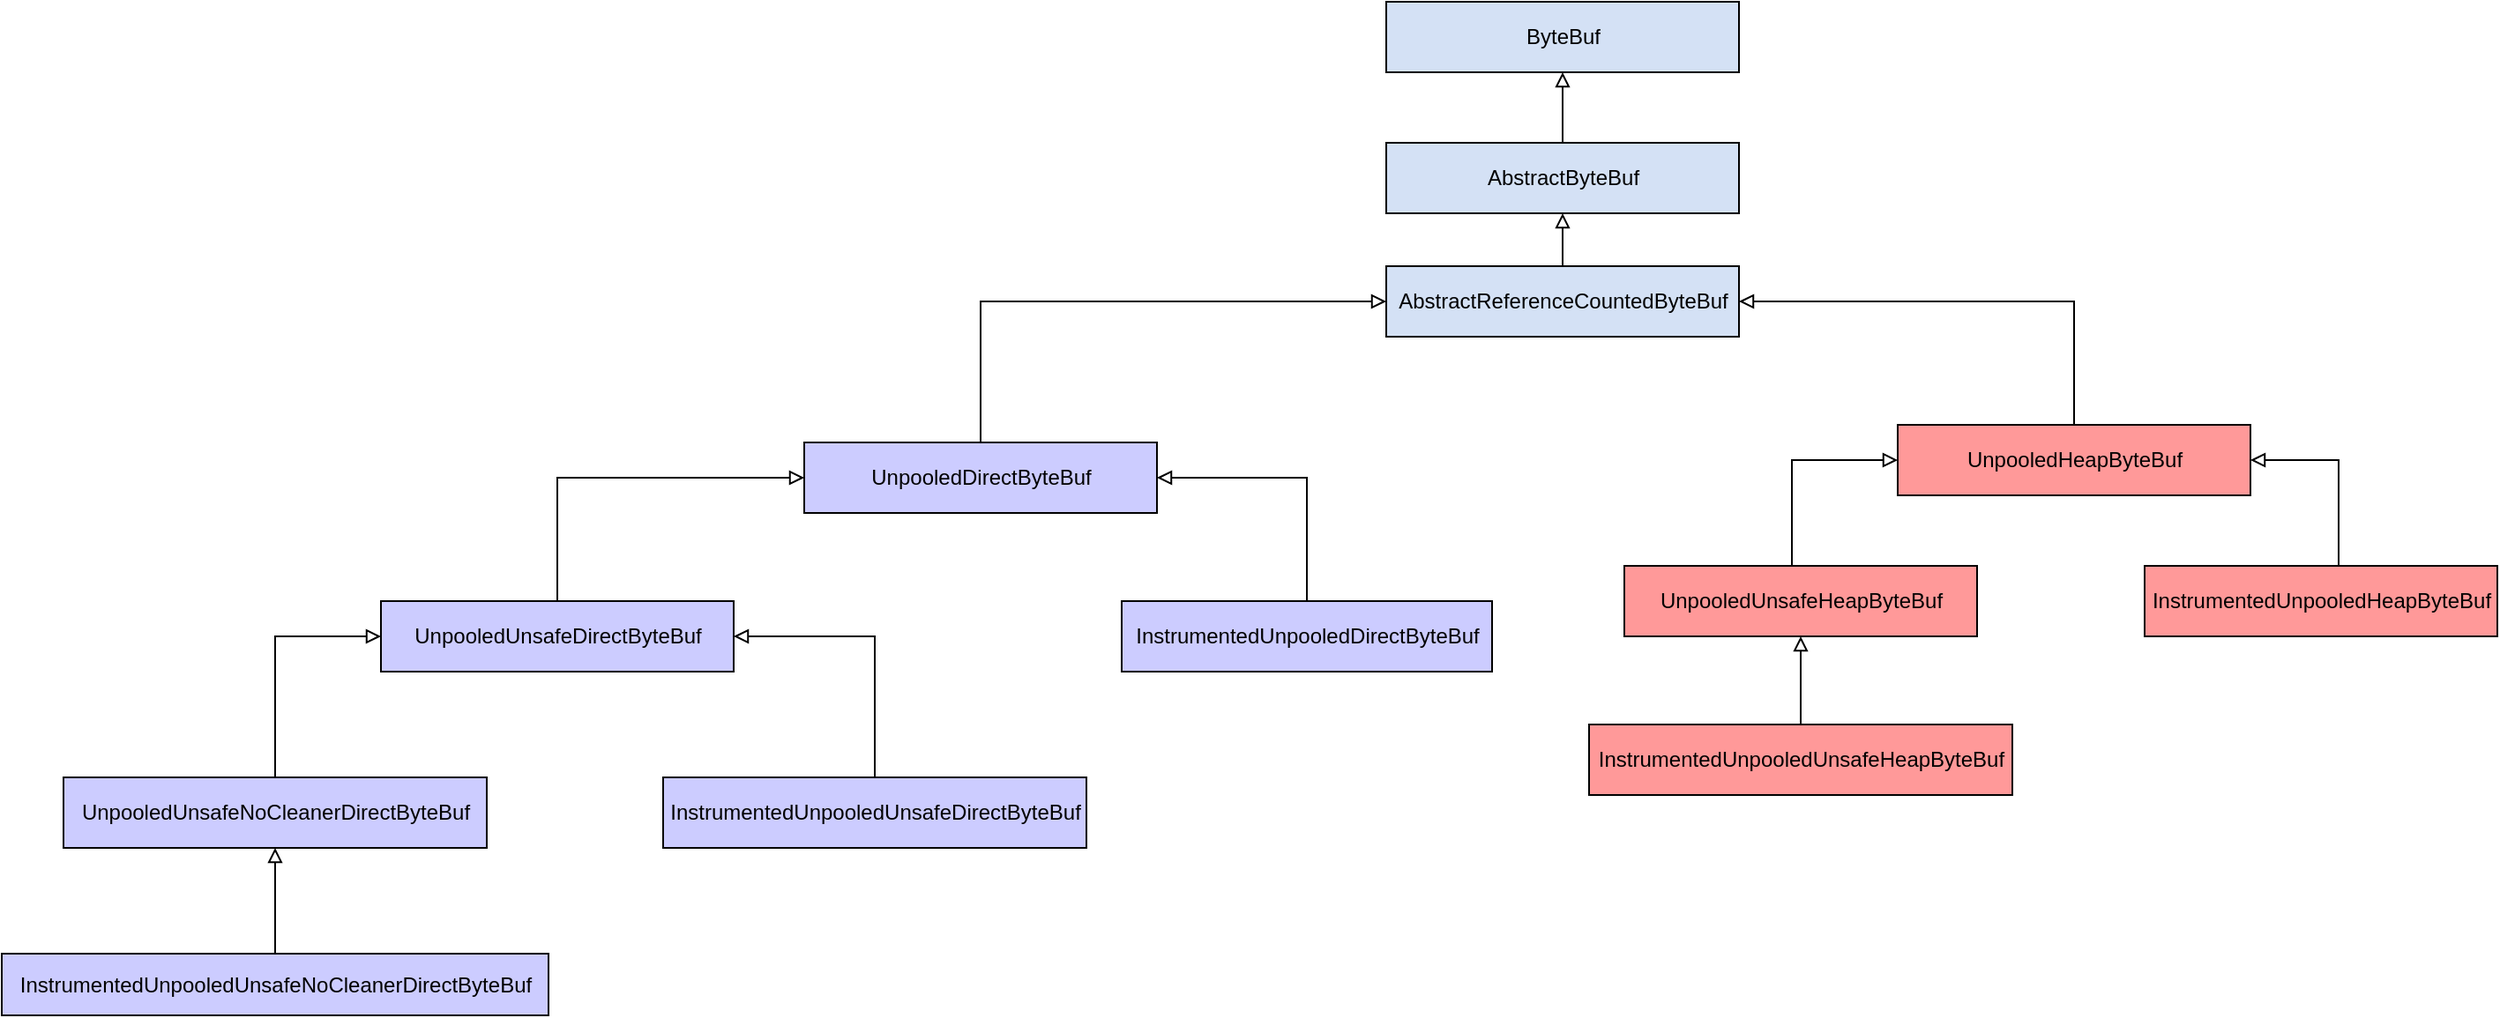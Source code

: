 <mxfile version="14.2.9" type="github">
  <diagram id="x5v-58NgzaVlFtAvfldg" name="Page-1">
    <mxGraphModel dx="1773" dy="522" grid="1" gridSize="10" guides="1" tooltips="1" connect="1" arrows="1" fold="1" page="1" pageScale="1" pageWidth="827" pageHeight="1169" math="0" shadow="0">
      <root>
        <mxCell id="0" />
        <mxCell id="1" parent="0" />
        <mxCell id="JjdjYPJDp1ZBZ8A-gPle-13" style="edgeStyle=orthogonalEdgeStyle;rounded=0;orthogonalLoop=1;jettySize=auto;html=1;exitX=0.5;exitY=0;exitDx=0;exitDy=0;entryX=0.5;entryY=1;entryDx=0;entryDy=0;endArrow=block;endFill=0;" edge="1" parent="1" source="JjdjYPJDp1ZBZ8A-gPle-8" target="JjdjYPJDp1ZBZ8A-gPle-10">
          <mxGeometry relative="1" as="geometry" />
        </mxCell>
        <mxCell id="JjdjYPJDp1ZBZ8A-gPle-8" value="AbstractReferenceCountedByteBuf" style="html=1;fillColor=#D4E1F5;" vertex="1" parent="1">
          <mxGeometry x="320" y="190" width="200" height="40" as="geometry" />
        </mxCell>
        <mxCell id="JjdjYPJDp1ZBZ8A-gPle-12" style="edgeStyle=orthogonalEdgeStyle;rounded=0;orthogonalLoop=1;jettySize=auto;html=1;exitX=0.5;exitY=0;exitDx=0;exitDy=0;entryX=0.5;entryY=1;entryDx=0;entryDy=0;endArrow=block;endFill=0;" edge="1" parent="1" source="JjdjYPJDp1ZBZ8A-gPle-10" target="JjdjYPJDp1ZBZ8A-gPle-11">
          <mxGeometry relative="1" as="geometry" />
        </mxCell>
        <mxCell id="JjdjYPJDp1ZBZ8A-gPle-10" value="AbstractByteBuf" style="html=1;fillColor=#D4E1F5;" vertex="1" parent="1">
          <mxGeometry x="320" y="120" width="200" height="40" as="geometry" />
        </mxCell>
        <mxCell id="JjdjYPJDp1ZBZ8A-gPle-11" value="ByteBuf" style="html=1;fillColor=#D4E1F5;" vertex="1" parent="1">
          <mxGeometry x="320" y="40" width="200" height="40" as="geometry" />
        </mxCell>
        <mxCell id="JjdjYPJDp1ZBZ8A-gPle-16" style="edgeStyle=orthogonalEdgeStyle;rounded=0;orthogonalLoop=1;jettySize=auto;html=1;entryX=0;entryY=0.5;entryDx=0;entryDy=0;endArrow=block;endFill=0;" edge="1" parent="1" source="JjdjYPJDp1ZBZ8A-gPle-14" target="JjdjYPJDp1ZBZ8A-gPle-8">
          <mxGeometry relative="1" as="geometry">
            <Array as="points">
              <mxPoint x="90" y="210" />
            </Array>
          </mxGeometry>
        </mxCell>
        <mxCell id="JjdjYPJDp1ZBZ8A-gPle-14" value="UnpooledDirectByteBuf" style="html=1;fillColor=#CCCCFF;" vertex="1" parent="1">
          <mxGeometry x="-10" y="290" width="200" height="40" as="geometry" />
        </mxCell>
        <mxCell id="JjdjYPJDp1ZBZ8A-gPle-17" style="edgeStyle=orthogonalEdgeStyle;rounded=0;orthogonalLoop=1;jettySize=auto;html=1;exitX=0.5;exitY=0;exitDx=0;exitDy=0;endArrow=block;endFill=0;entryX=1;entryY=0.5;entryDx=0;entryDy=0;" edge="1" parent="1" source="JjdjYPJDp1ZBZ8A-gPle-15" target="JjdjYPJDp1ZBZ8A-gPle-8">
          <mxGeometry relative="1" as="geometry">
            <mxPoint x="458" y="230" as="targetPoint" />
          </mxGeometry>
        </mxCell>
        <mxCell id="JjdjYPJDp1ZBZ8A-gPle-15" value="UnpooledHeapByteBuf" style="html=1;fillColor=#FF9999;" vertex="1" parent="1">
          <mxGeometry x="610" y="280" width="200" height="40" as="geometry" />
        </mxCell>
        <mxCell id="JjdjYPJDp1ZBZ8A-gPle-22" style="edgeStyle=orthogonalEdgeStyle;rounded=0;orthogonalLoop=1;jettySize=auto;html=1;exitX=0.5;exitY=0;exitDx=0;exitDy=0;endArrow=block;endFill=0;entryX=0;entryY=0.5;entryDx=0;entryDy=0;fillColor=#FF9999;" edge="1" parent="1" source="JjdjYPJDp1ZBZ8A-gPle-18" target="JjdjYPJDp1ZBZ8A-gPle-15">
          <mxGeometry relative="1" as="geometry">
            <mxPoint x="585" y="300" as="targetPoint" />
            <Array as="points">
              <mxPoint x="550" y="360" />
              <mxPoint x="550" y="300" />
            </Array>
          </mxGeometry>
        </mxCell>
        <mxCell id="JjdjYPJDp1ZBZ8A-gPle-18" value="UnpooledUnsafeHeapByteBuf" style="html=1;fillColor=#FF9999;" vertex="1" parent="1">
          <mxGeometry x="455" y="360" width="200" height="40" as="geometry" />
        </mxCell>
        <mxCell id="JjdjYPJDp1ZBZ8A-gPle-23" style="edgeStyle=orthogonalEdgeStyle;rounded=0;orthogonalLoop=1;jettySize=auto;html=1;exitX=0.5;exitY=0;exitDx=0;exitDy=0;entryX=1;entryY=0.5;entryDx=0;entryDy=0;endArrow=block;endFill=0;fillColor=#FF9999;" edge="1" parent="1" target="JjdjYPJDp1ZBZ8A-gPle-15">
          <mxGeometry relative="1" as="geometry">
            <mxPoint x="835" y="360" as="sourcePoint" />
            <Array as="points">
              <mxPoint x="860" y="360" />
              <mxPoint x="860" y="300" />
            </Array>
          </mxGeometry>
        </mxCell>
        <mxCell id="JjdjYPJDp1ZBZ8A-gPle-19" value="InstrumentedUnpooledHeapByteBuf" style="html=1;fillColor=#FF9999;" vertex="1" parent="1">
          <mxGeometry x="750" y="360" width="200" height="40" as="geometry" />
        </mxCell>
        <mxCell id="JjdjYPJDp1ZBZ8A-gPle-21" style="edgeStyle=orthogonalEdgeStyle;rounded=0;orthogonalLoop=1;jettySize=auto;html=1;exitX=0.5;exitY=0;exitDx=0;exitDy=0;entryX=0.5;entryY=1;entryDx=0;entryDy=0;endArrow=block;endFill=0;fillColor=#FF9999;" edge="1" parent="1" source="JjdjYPJDp1ZBZ8A-gPle-20" target="JjdjYPJDp1ZBZ8A-gPle-18">
          <mxGeometry relative="1" as="geometry" />
        </mxCell>
        <mxCell id="JjdjYPJDp1ZBZ8A-gPle-20" value="InstrumentedUnpooledUnsafeHeapByteBuf" style="html=1;fillColor=#FF9999;" vertex="1" parent="1">
          <mxGeometry x="435" y="450" width="240" height="40" as="geometry" />
        </mxCell>
        <mxCell id="JjdjYPJDp1ZBZ8A-gPle-27" style="edgeStyle=orthogonalEdgeStyle;rounded=0;orthogonalLoop=1;jettySize=auto;html=1;exitX=0.5;exitY=0;exitDx=0;exitDy=0;entryX=0;entryY=0.5;entryDx=0;entryDy=0;endArrow=block;endFill=0;fillColor=#CCCCFF;" edge="1" parent="1" source="JjdjYPJDp1ZBZ8A-gPle-24" target="JjdjYPJDp1ZBZ8A-gPle-14">
          <mxGeometry relative="1" as="geometry" />
        </mxCell>
        <mxCell id="JjdjYPJDp1ZBZ8A-gPle-24" value="UnpooledUnsafeDirectByteBuf" style="html=1;fillColor=#CCCCFF;" vertex="1" parent="1">
          <mxGeometry x="-250" y="380" width="200" height="40" as="geometry" />
        </mxCell>
        <mxCell id="JjdjYPJDp1ZBZ8A-gPle-28" style="edgeStyle=orthogonalEdgeStyle;rounded=0;orthogonalLoop=1;jettySize=auto;html=1;exitX=0.5;exitY=0;exitDx=0;exitDy=0;entryX=1;entryY=0.5;entryDx=0;entryDy=0;endArrow=block;endFill=0;fillColor=#CCCCFF;" edge="1" parent="1" source="JjdjYPJDp1ZBZ8A-gPle-25" target="JjdjYPJDp1ZBZ8A-gPle-14">
          <mxGeometry relative="1" as="geometry" />
        </mxCell>
        <mxCell id="JjdjYPJDp1ZBZ8A-gPle-25" value="InstrumentedUnpooledDirectByteBuf" style="html=1;fillColor=#CCCCFF;" vertex="1" parent="1">
          <mxGeometry x="170" y="380" width="210" height="40" as="geometry" />
        </mxCell>
        <mxCell id="JjdjYPJDp1ZBZ8A-gPle-29" style="edgeStyle=orthogonalEdgeStyle;rounded=0;orthogonalLoop=1;jettySize=auto;html=1;exitX=0.5;exitY=0;exitDx=0;exitDy=0;endArrow=block;endFill=0;entryX=1;entryY=0.5;entryDx=0;entryDy=0;fillColor=#CCCCFF;" edge="1" parent="1" target="JjdjYPJDp1ZBZ8A-gPle-24">
          <mxGeometry relative="1" as="geometry">
            <mxPoint x="30" y="480" as="sourcePoint" />
            <Array as="points">
              <mxPoint x="30" y="480" />
              <mxPoint x="30" y="400" />
            </Array>
          </mxGeometry>
        </mxCell>
        <mxCell id="JjdjYPJDp1ZBZ8A-gPle-26" value="InstrumentedUnpooledUnsafeDirectByteBuf" style="html=1;fillColor=#CCCCFF;" vertex="1" parent="1">
          <mxGeometry x="-90" y="480" width="240" height="40" as="geometry" />
        </mxCell>
        <mxCell id="JjdjYPJDp1ZBZ8A-gPle-31" style="edgeStyle=orthogonalEdgeStyle;rounded=0;orthogonalLoop=1;jettySize=auto;html=1;exitX=0.5;exitY=0;exitDx=0;exitDy=0;entryX=0;entryY=0.5;entryDx=0;entryDy=0;endArrow=block;endFill=0;fillColor=#CCCCFF;" edge="1" parent="1" source="JjdjYPJDp1ZBZ8A-gPle-30" target="JjdjYPJDp1ZBZ8A-gPle-24">
          <mxGeometry relative="1" as="geometry" />
        </mxCell>
        <mxCell id="JjdjYPJDp1ZBZ8A-gPle-30" value="UnpooledUnsafeNoCleanerDirectByteBuf" style="html=1;fillColor=#CCCCFF;" vertex="1" parent="1">
          <mxGeometry x="-430" y="480" width="240" height="40" as="geometry" />
        </mxCell>
        <mxCell id="JjdjYPJDp1ZBZ8A-gPle-33" style="edgeStyle=orthogonalEdgeStyle;rounded=0;orthogonalLoop=1;jettySize=auto;html=1;exitX=0.5;exitY=0;exitDx=0;exitDy=0;entryX=0.5;entryY=1;entryDx=0;entryDy=0;endArrow=block;endFill=0;fillColor=#CCCCFF;" edge="1" parent="1" source="JjdjYPJDp1ZBZ8A-gPle-32" target="JjdjYPJDp1ZBZ8A-gPle-30">
          <mxGeometry relative="1" as="geometry" />
        </mxCell>
        <mxCell id="JjdjYPJDp1ZBZ8A-gPle-32" value="InstrumentedUnpooledUnsafeNoCleanerDirectByteBuf" style="html=1;fillColor=#CCCCFF;" vertex="1" parent="1">
          <mxGeometry x="-465" y="580" width="310" height="35" as="geometry" />
        </mxCell>
      </root>
    </mxGraphModel>
  </diagram>
</mxfile>
